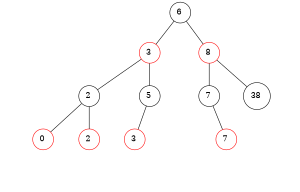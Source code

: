 graph drzewo{
size = "2,20"0 [shape=circle, color=black, label="6 "]
1 [shape=circle, color=red, label="3 "]
0 -- 1 ;
2 [shape=circle, color=black, label="2 "]
1 -- 2 ;
3 [shape=circle, color=red, label="0 "]
2 -- 3 ;
4 [shape=circle, style=invisible, label="0 "]
3 -- 4 [style=invis];
 5 [shape=circle, style=invisible, label="0 "]
3 -- 5 [style=invis];
 6 [shape=circle, color=red, label="2 "]
2 -- 6 ;
7 [shape=circle, style=invisible, label="0 "]
6 -- 7 [style=invis];
 8 [shape=circle, style=invisible, label="0 "]
6 -- 8 [style=invis];
 9 [shape=circle, color=black, label="5 "]
1 -- 9 ;
10 [shape=circle, color=red, label="3 "]
9 -- 10 ;
11 [shape=circle, style=invisible, label="0 "]
10 -- 11 [style=invis];
 12 [shape=circle, style=invisible, label="0 "]
10 -- 12 [style=invis];
 13 [shape=circle, style=invisible, label="0 "]
9 -- 13 [style=invis];
 14 [shape=circle, color=red, label="8 "]
0 -- 14 ;
15 [shape=circle, color=black, label="7 "]
14 -- 15 ;
16 [shape=circle, style=invisible, label="0 "]
15 -- 16 [style=invis];
 17 [shape=circle, color=red, label="7 "]
15 -- 17 ;
18 [shape=circle, style=invisible, label="0 "]
17 -- 18 [style=invis];
 19 [shape=circle, style=invisible, label="0 "]
17 -- 19 [style=invis];
 20 [shape=circle, color=black, label="38 "]
14 -- 20 ;
21 [shape=circle, style=invisible, label="0 "]
20 -- 21 [style=invis];
 22 [shape=circle, style=invisible, label="0 "]
20 -- 22 [style=invis];
 }
